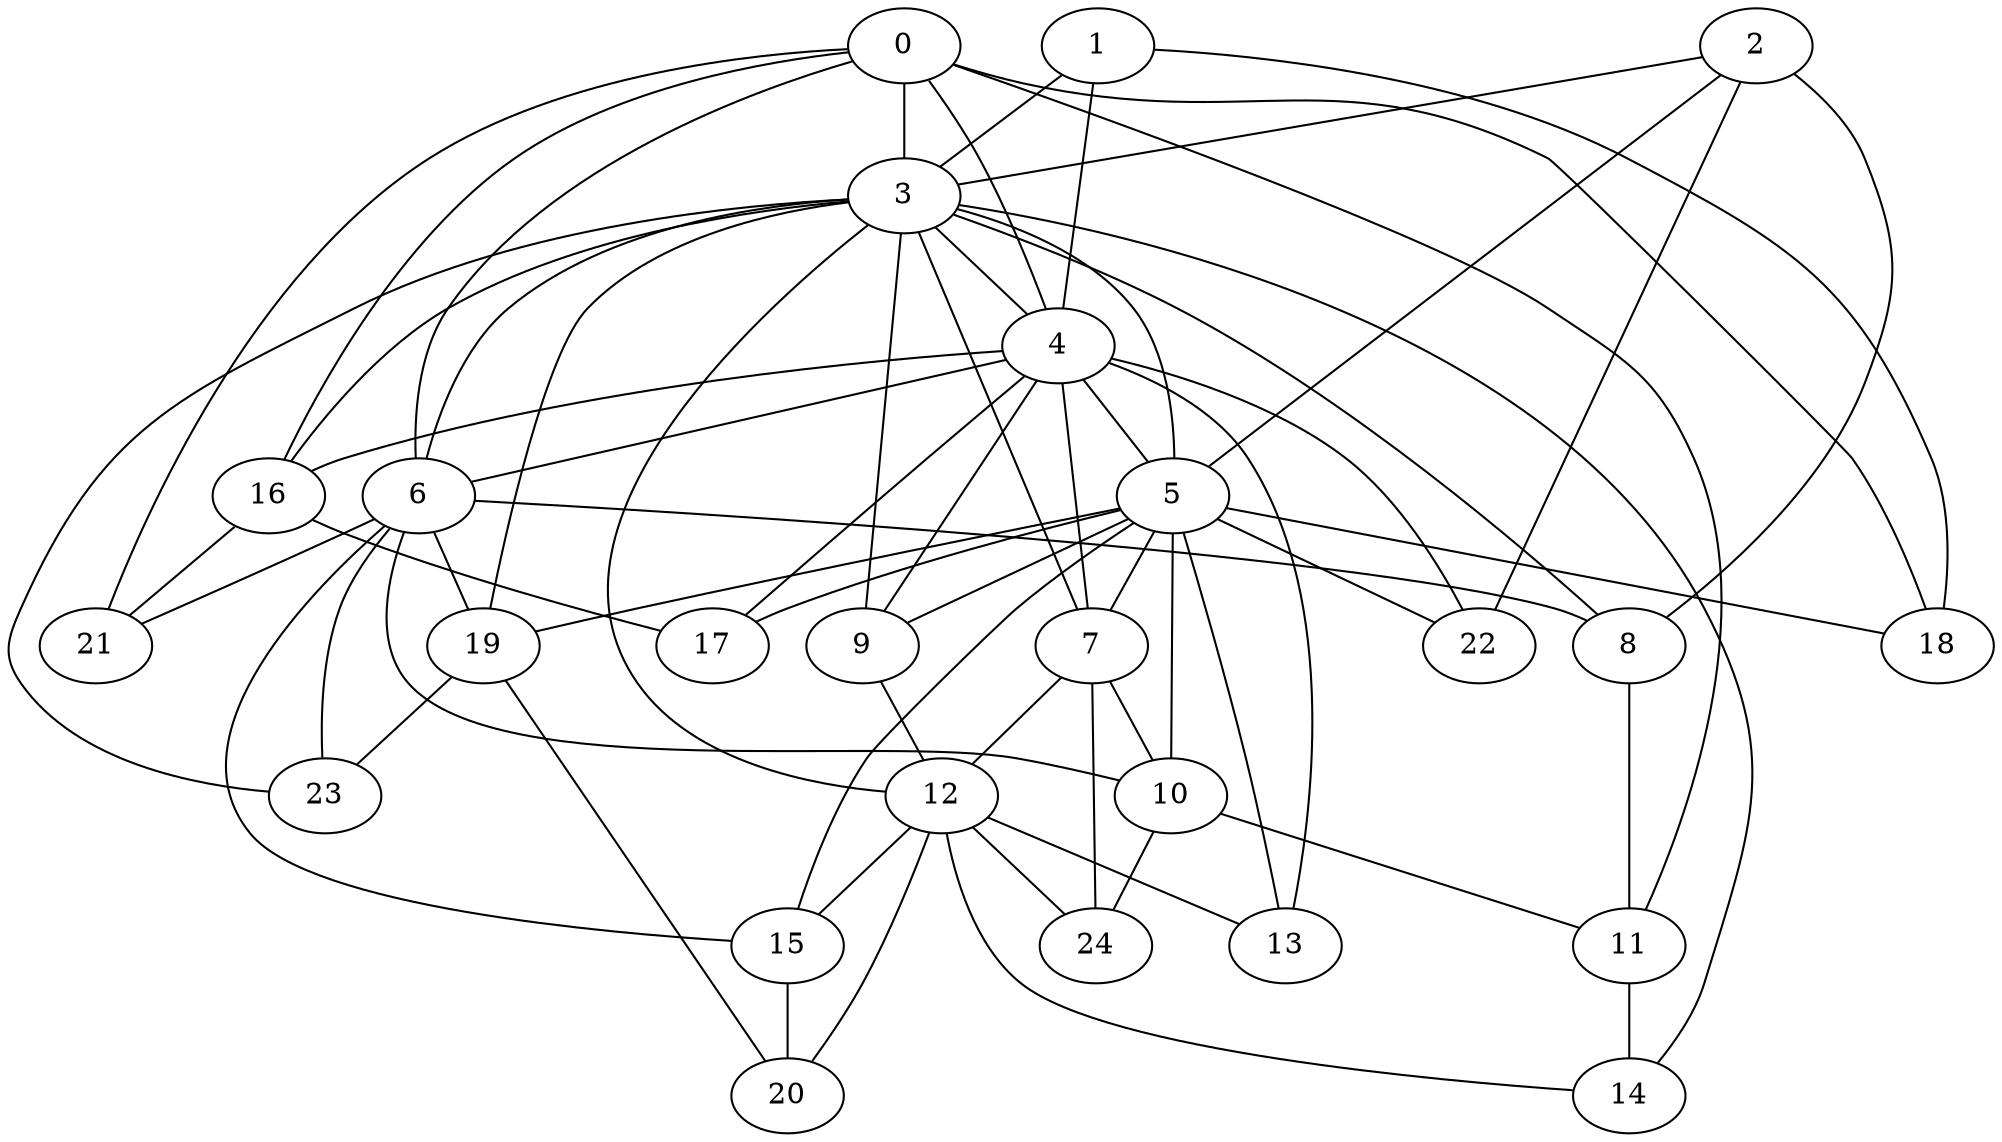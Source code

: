 strict graph "barabasi_albert_graph(25,3)" {
0;
1;
2;
3;
4;
5;
6;
7;
8;
9;
10;
11;
12;
13;
14;
15;
16;
17;
18;
19;
20;
21;
22;
23;
24;
0 -- 3  [is_available=True, prob="1.0"];
0 -- 4  [is_available=True, prob="0.672042037398"];
0 -- 6  [is_available=True, prob="0.416776456971"];
0 -- 11  [is_available=True, prob="1.0"];
0 -- 16  [is_available=True, prob="0.0851172659275"];
0 -- 18  [is_available=True, prob="0.356494870092"];
0 -- 21  [is_available=True, prob="0.41070481946"];
1 -- 18  [is_available=True, prob="0.0445164766471"];
1 -- 3  [is_available=True, prob="0.146958440699"];
1 -- 4  [is_available=True, prob="0.0849605879008"];
2 -- 8  [is_available=True, prob="1.0"];
2 -- 3  [is_available=True, prob="0.729290078568"];
2 -- 5  [is_available=True, prob="0.291772826713"];
2 -- 22  [is_available=True, prob="0.596652618681"];
3 -- 4  [is_available=True, prob="0.592385655965"];
3 -- 5  [is_available=True, prob="0.922136679723"];
3 -- 6  [is_available=True, prob="0.131857456693"];
3 -- 7  [is_available=True, prob="0.757104672862"];
3 -- 8  [is_available=True, prob="1.0"];
3 -- 9  [is_available=True, prob="1.0"];
3 -- 12  [is_available=True, prob="0.0998561661514"];
3 -- 14  [is_available=True, prob="0.272273252799"];
3 -- 16  [is_available=True, prob="0.612468484974"];
3 -- 19  [is_available=True, prob="1.0"];
3 -- 23  [is_available=True, prob="1.0"];
4 -- 5  [is_available=True, prob="0.236385261602"];
4 -- 6  [is_available=True, prob="0.189423915065"];
4 -- 7  [is_available=True, prob="0.995462888511"];
4 -- 9  [is_available=True, prob="1.0"];
4 -- 13  [is_available=True, prob="0.0509778673768"];
4 -- 16  [is_available=True, prob="0.00813283865699"];
4 -- 17  [is_available=True, prob="0.586253937834"];
4 -- 22  [is_available=True, prob="1.0"];
5 -- 7  [is_available=True, prob="0.191076898799"];
5 -- 9  [is_available=True, prob="0.48299339299"];
5 -- 10  [is_available=True, prob="0.351258852286"];
5 -- 13  [is_available=True, prob="0.170321227081"];
5 -- 15  [is_available=True, prob="1.0"];
5 -- 17  [is_available=True, prob="1.0"];
5 -- 18  [is_available=True, prob="0.154015554039"];
5 -- 19  [is_available=True, prob="0.786696197355"];
5 -- 22  [is_available=True, prob="0.0213342848518"];
6 -- 8  [is_available=True, prob="0.683380637671"];
6 -- 10  [is_available=True, prob="1.0"];
6 -- 15  [is_available=True, prob="1.0"];
6 -- 19  [is_available=True, prob="0.645101761153"];
6 -- 21  [is_available=True, prob="1.0"];
6 -- 23  [is_available=True, prob="1.0"];
7 -- 10  [is_available=True, prob="0.847436004049"];
7 -- 12  [is_available=True, prob="0.766948469894"];
7 -- 24  [is_available=True, prob="0.796827621386"];
8 -- 11  [is_available=True, prob="0.602345328255"];
9 -- 12  [is_available=True, prob="0.955798389187"];
10 -- 24  [is_available=True, prob="0.332699385185"];
10 -- 11  [is_available=True, prob="1.0"];
11 -- 14  [is_available=True, prob="1.0"];
12 -- 13  [is_available=True, prob="0.912441579492"];
12 -- 14  [is_available=True, prob="0.20221290116"];
12 -- 15  [is_available=True, prob="1.0"];
12 -- 20  [is_available=True, prob="0.399496063831"];
12 -- 24  [is_available=True, prob="0.0908378661327"];
15 -- 20  [is_available=True, prob="0.482727054704"];
16 -- 17  [is_available=True, prob="0.48417538819"];
16 -- 21  [is_available=True, prob="0.875784532418"];
19 -- 20  [is_available=True, prob="0.445499199223"];
19 -- 23  [is_available=True, prob="0.358523836657"];
}
